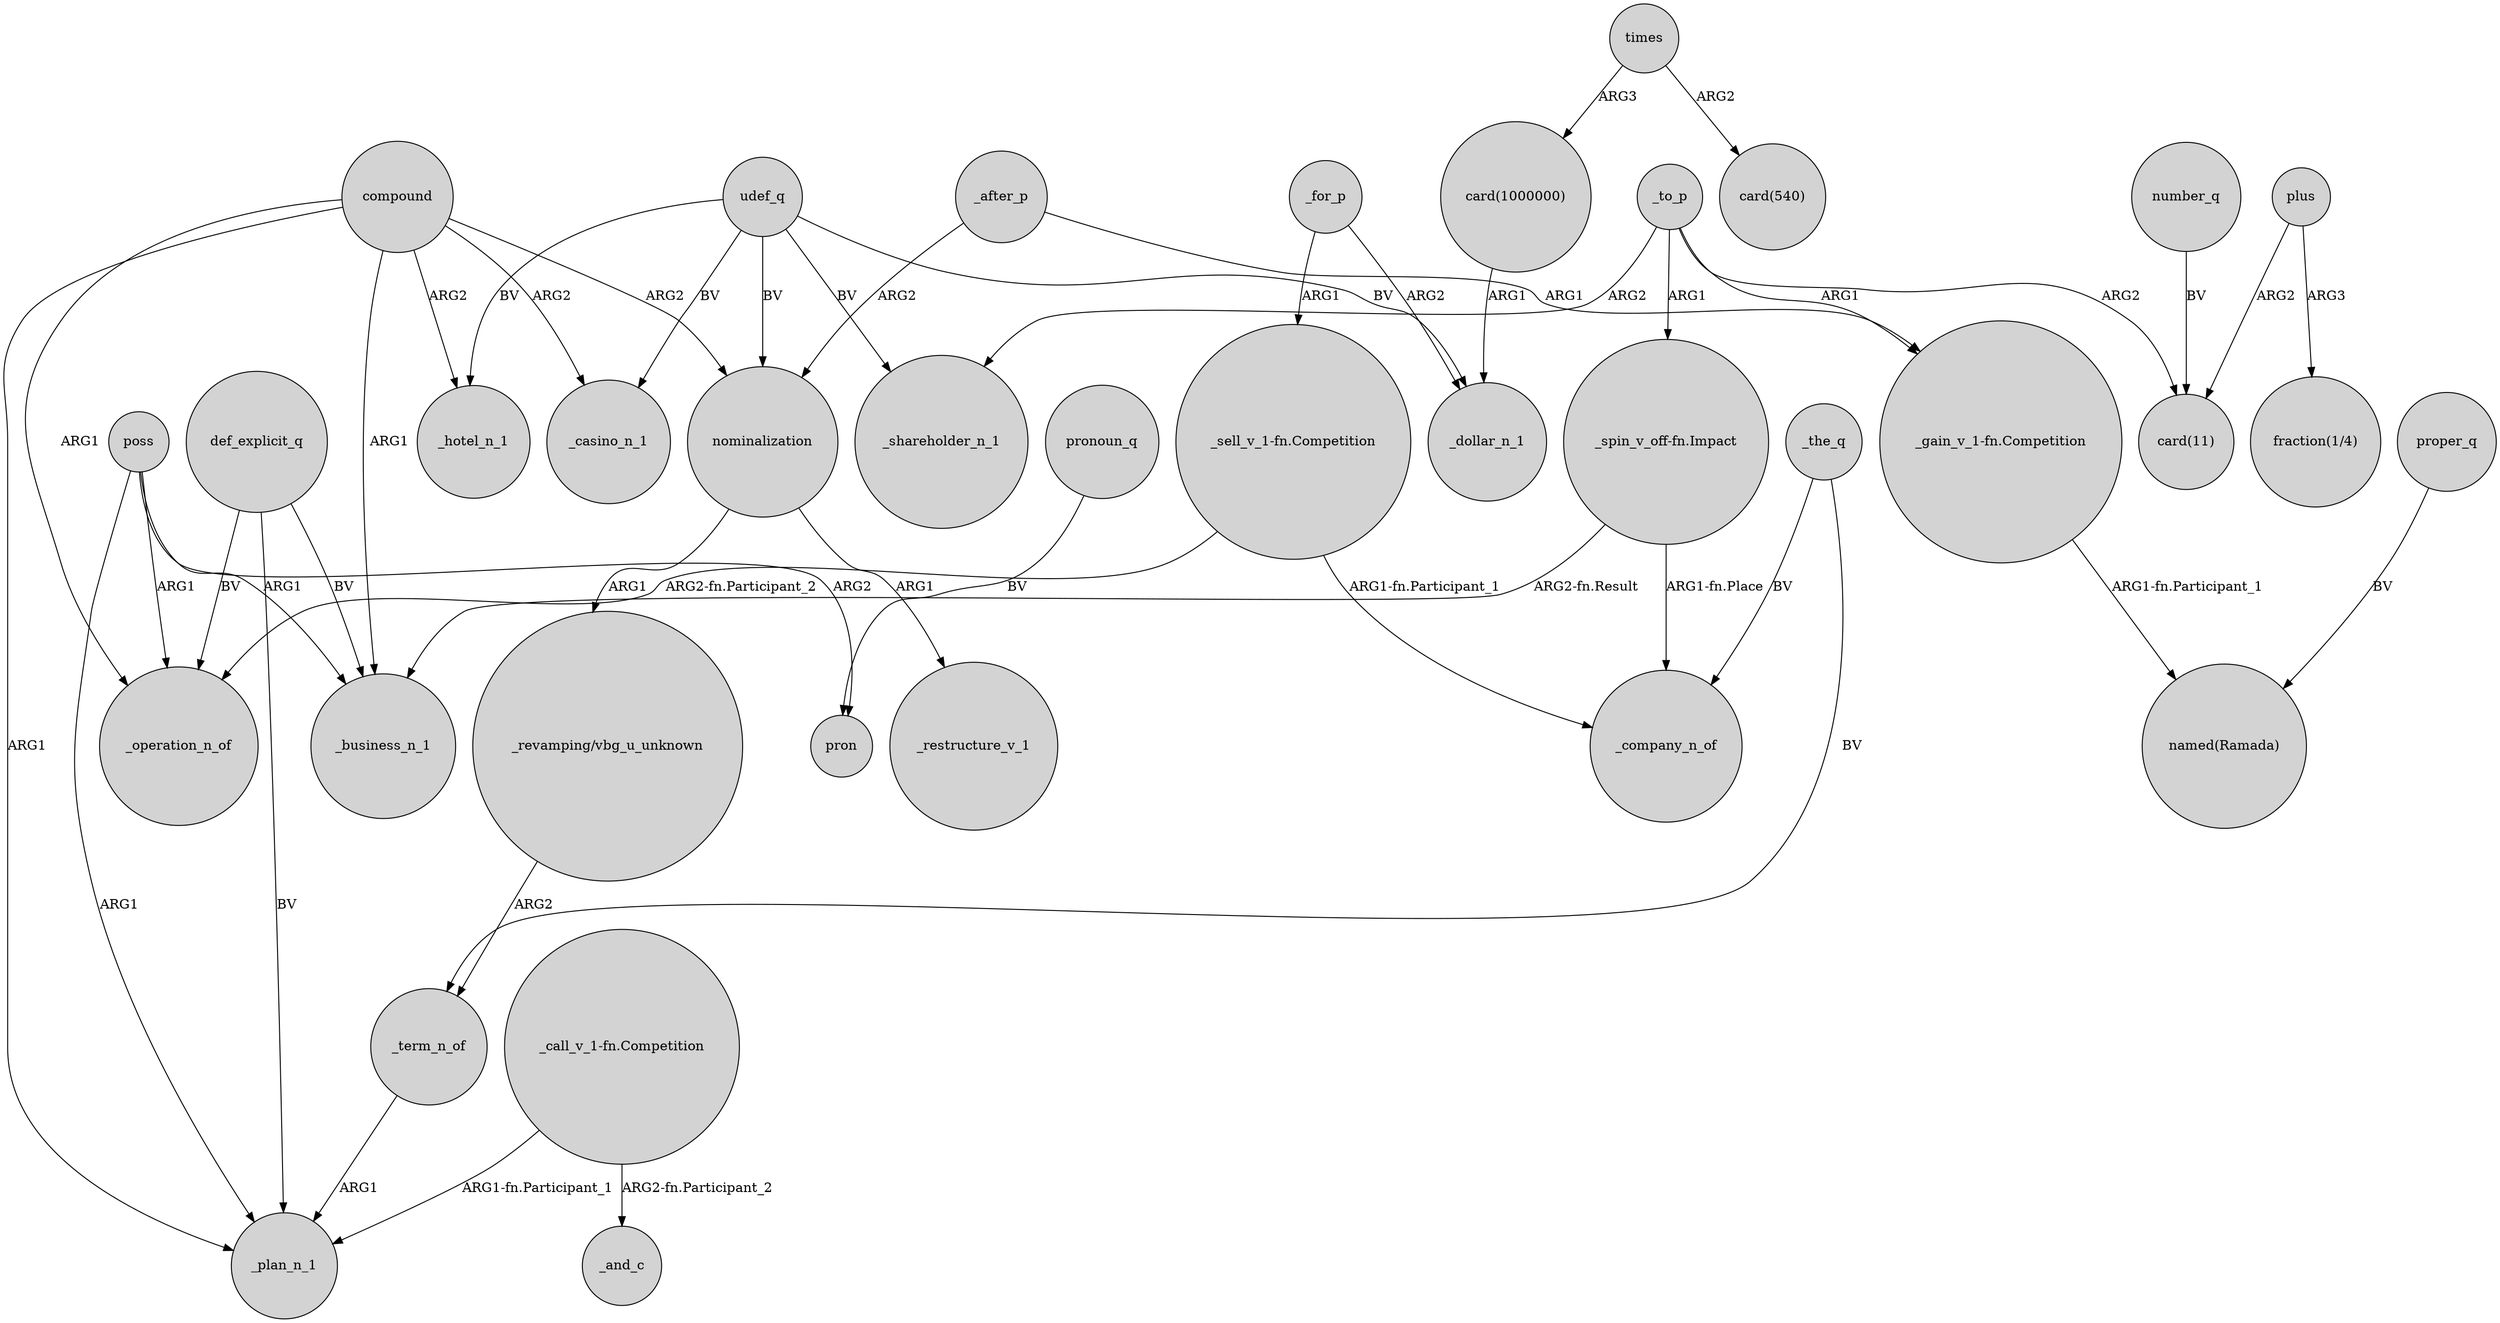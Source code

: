 digraph {
	node [shape=circle style=filled]
	def_explicit_q -> _business_n_1 [label=BV]
	_after_p -> "_gain_v_1-fn.Competition" [label=ARG1]
	udef_q -> _casino_n_1 [label=BV]
	poss -> _business_n_1 [label=ARG1]
	compound -> _casino_n_1 [label=ARG2]
	"_sell_v_1-fn.Competition" -> _company_n_of [label="ARG1-fn.Participant_1"]
	"_spin_v_off-fn.Impact" -> _company_n_of [label="ARG1-fn.Place"]
	udef_q -> _shareholder_n_1 [label=BV]
	def_explicit_q -> _plan_n_1 [label=BV]
	udef_q -> nominalization [label=BV]
	poss -> _operation_n_of [label=ARG1]
	times -> "card(1000000)" [label=ARG3]
	"_sell_v_1-fn.Competition" -> _operation_n_of [label="ARG2-fn.Participant_2"]
	nominalization -> "_revamping/vbg_u_unknown" [label=ARG1]
	compound -> _operation_n_of [label=ARG1]
	_to_p -> "_gain_v_1-fn.Competition" [label=ARG1]
	"_spin_v_off-fn.Impact" -> _business_n_1 [label="ARG2-fn.Result"]
	plus -> "card(11)" [label=ARG2]
	compound -> nominalization [label=ARG2]
	"_call_v_1-fn.Competition" -> _plan_n_1 [label="ARG1-fn.Participant_1"]
	_the_q -> _term_n_of [label=BV]
	pronoun_q -> pron [label=BV]
	_to_p -> "card(11)" [label=ARG2]
	_after_p -> nominalization [label=ARG2]
	"_gain_v_1-fn.Competition" -> "named(Ramada)" [label="ARG1-fn.Participant_1"]
	poss -> pron [label=ARG2]
	nominalization -> _restructure_v_1 [label=ARG1]
	poss -> _plan_n_1 [label=ARG1]
	compound -> _hotel_n_1 [label=ARG2]
	proper_q -> "named(Ramada)" [label=BV]
	_to_p -> "_spin_v_off-fn.Impact" [label=ARG1]
	_for_p -> _dollar_n_1 [label=ARG2]
	udef_q -> _dollar_n_1 [label=BV]
	_to_p -> _shareholder_n_1 [label=ARG2]
	"card(1000000)" -> _dollar_n_1 [label=ARG1]
	_for_p -> "_sell_v_1-fn.Competition" [label=ARG1]
	udef_q -> _hotel_n_1 [label=BV]
	def_explicit_q -> _operation_n_of [label=BV]
	times -> "card(540)" [label=ARG2]
	plus -> "fraction(1/4)" [label=ARG3]
	_term_n_of -> _plan_n_1 [label=ARG1]
	compound -> _plan_n_1 [label=ARG1]
	compound -> _business_n_1 [label=ARG1]
	number_q -> "card(11)" [label=BV]
	_the_q -> _company_n_of [label=BV]
	"_revamping/vbg_u_unknown" -> _term_n_of [label=ARG2]
	"_call_v_1-fn.Competition" -> _and_c [label="ARG2-fn.Participant_2"]
}
